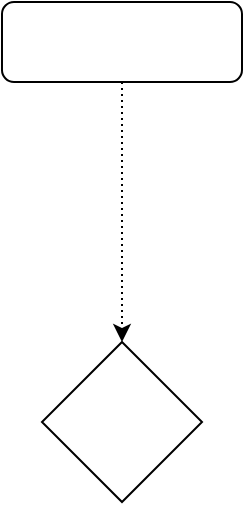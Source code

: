 <mxfile version="15.7.3" type="github">
  <diagram id="90YsTJR7cttdkRGjFHFI" name="Page-1">
    <mxGraphModel dx="1810" dy="1663" grid="1" gridSize="10" guides="1" tooltips="1" connect="1" arrows="1" fold="1" page="1" pageScale="1" pageWidth="827" pageHeight="1169" math="0" shadow="0">
      <root>
        <mxCell id="0" />
        <mxCell id="1" parent="0" />
        <mxCell id="GPYX-4Czh6kR8o7AbtnO-3" style="edgeStyle=orthogonalEdgeStyle;rounded=0;orthogonalLoop=1;jettySize=auto;html=1;entryX=0.5;entryY=0;entryDx=0;entryDy=0;dashed=1;dashPattern=1 2;" edge="1" parent="1" source="GPYX-4Czh6kR8o7AbtnO-1" target="GPYX-4Czh6kR8o7AbtnO-2">
          <mxGeometry relative="1" as="geometry" />
        </mxCell>
        <mxCell id="GPYX-4Czh6kR8o7AbtnO-1" value="" style="rounded=1;whiteSpace=wrap;html=1;" vertex="1" parent="1">
          <mxGeometry x="-80" y="-490" width="120" height="40" as="geometry" />
        </mxCell>
        <mxCell id="GPYX-4Czh6kR8o7AbtnO-2" value="" style="rhombus;whiteSpace=wrap;html=1;" vertex="1" parent="1">
          <mxGeometry x="-60" y="-320" width="80" height="80" as="geometry" />
        </mxCell>
      </root>
    </mxGraphModel>
  </diagram>
</mxfile>
